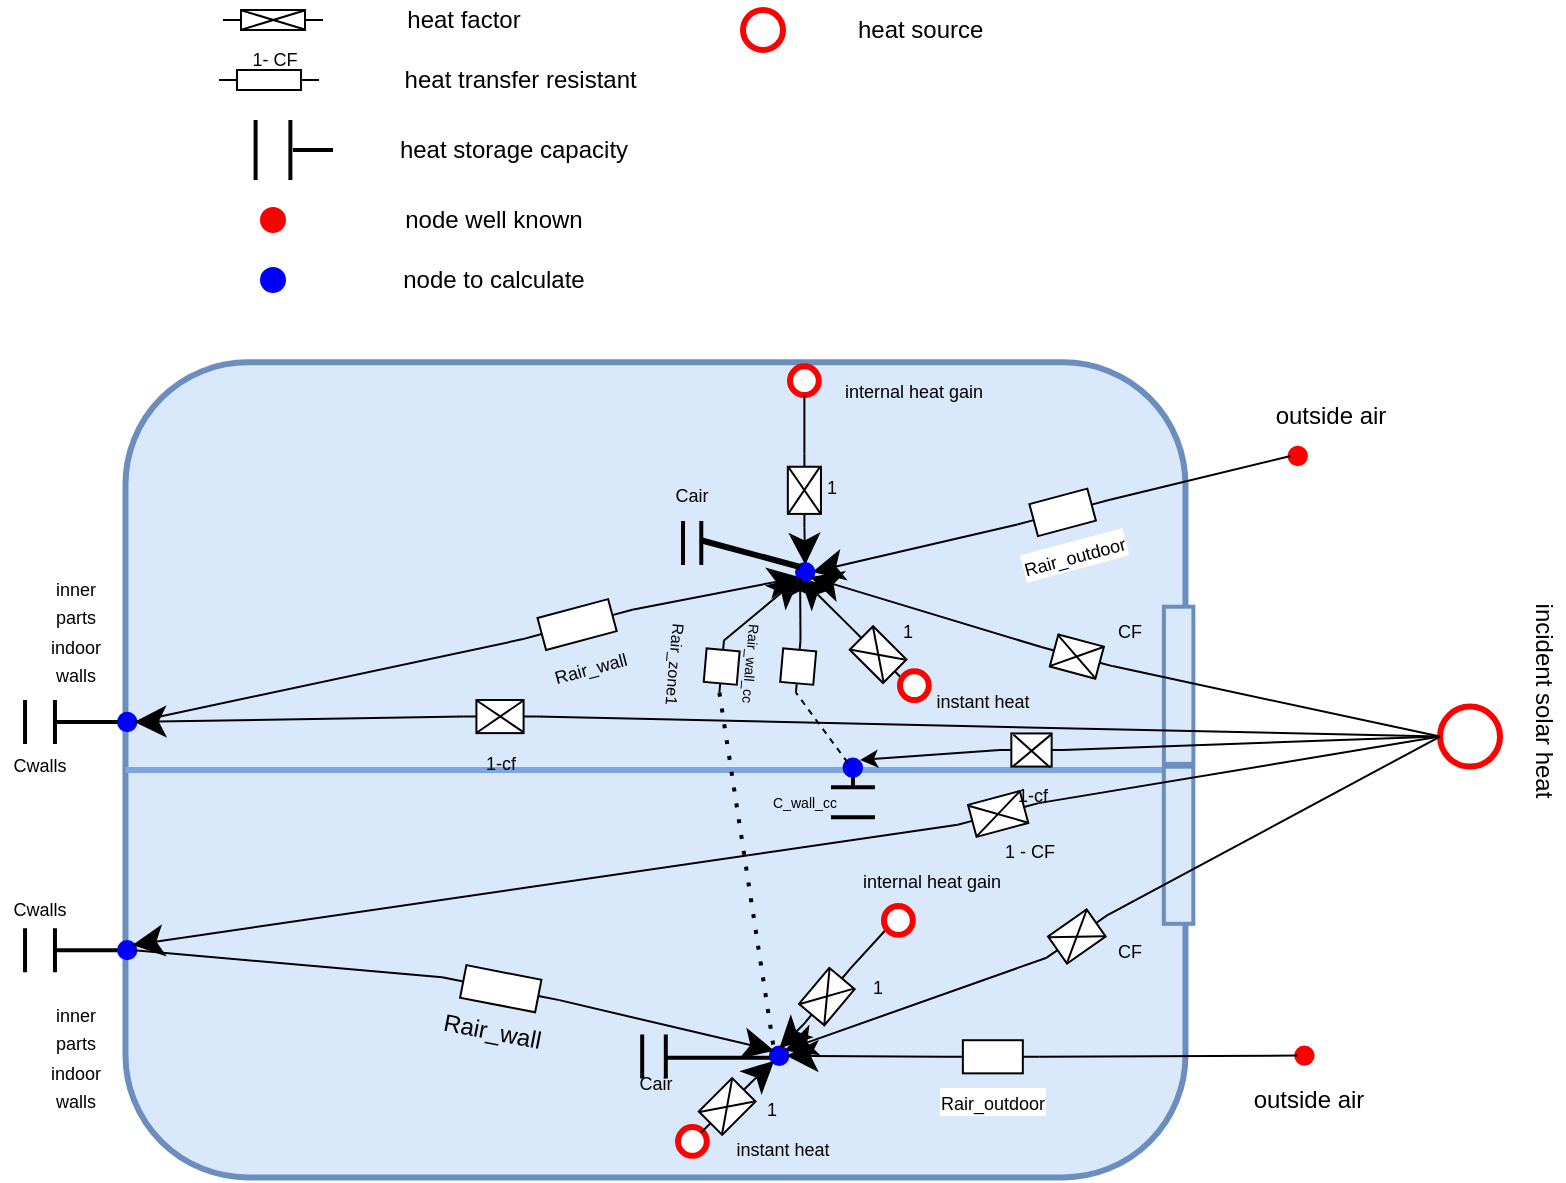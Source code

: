 <mxfile version="13.8.9-1" type="device"><diagram id="0OGkXDjA16F_6Ucc4C0f" name="Page-1"><mxGraphModel dx="716" dy="339" grid="1" gridSize="10" guides="1" tooltips="1" connect="1" arrows="1" fold="1" page="1" pageScale="1" pageWidth="827" pageHeight="1169" math="0" shadow="0"><root><mxCell id="0"/><mxCell id="1" parent="0"/><mxCell id="HtHxISn_HuNSlb5CO7xr-530" value="" style="group" parent="1" vertex="1" connectable="0"><mxGeometry x="10" y="280" width="782" height="588.705" as="geometry"/></mxCell><mxCell id="HtHxISn_HuNSlb5CO7xr-1" value="" style="rounded=1;whiteSpace=wrap;html=1;fillColor=#dae8fc;strokeColor=#6c8ebf;strokeWidth=3;rotation=90;" parent="HtHxISn_HuNSlb5CO7xr-530" vertex="1"><mxGeometry x="123.97" y="119.94" width="407.53" height="530" as="geometry"/></mxCell><mxCell id="HtHxISn_HuNSlb5CO7xr-54" value="" style="ellipse;whiteSpace=wrap;html=1;aspect=fixed;strokeWidth=3;fontColor=#ffffff;fillColor=#0000FF;strokeColor=#0000FF;" parent="HtHxISn_HuNSlb5CO7xr-530" vertex="1"><mxGeometry x="131.5" y="135" width="10" height="10" as="geometry"/></mxCell><mxCell id="HtHxISn_HuNSlb5CO7xr-307" value="" style="ellipse;whiteSpace=wrap;html=1;aspect=fixed;strokeWidth=3;strokeColor=#FF0000;" parent="HtHxISn_HuNSlb5CO7xr-530" vertex="1"><mxGeometry x="371.5" y="5" width="20" height="20" as="geometry"/></mxCell><mxCell id="HtHxISn_HuNSlb5CO7xr-309" value="&lt;font style=&quot;font-size: 9px&quot;&gt;1- CF&lt;/font&gt;" style="pointerEvents=1;verticalLabelPosition=bottom;shadow=0;dashed=0;align=center;html=1;verticalAlign=top;shape=mxgraph.electrical.resistors.resistor_1;strokeWidth=1;gradientColor=none;fillColor=#FFFFFF;rotation=0;" parent="HtHxISn_HuNSlb5CO7xr-530" vertex="1"><mxGeometry x="111.5" y="5" width="50" height="10" as="geometry"/></mxCell><mxCell id="HtHxISn_HuNSlb5CO7xr-310" value="" style="endArrow=none;html=1;strokeColor=#000000;strokeWidth=1;entryX=0.189;entryY=0.024;entryDx=0;entryDy=0;entryPerimeter=0;exitX=0.818;exitY=0.971;exitDx=0;exitDy=0;exitPerimeter=0;" parent="HtHxISn_HuNSlb5CO7xr-530" source="HtHxISn_HuNSlb5CO7xr-309" target="HtHxISn_HuNSlb5CO7xr-309" edge="1"><mxGeometry x="-108.5" width="50" height="50" as="geometry"><mxPoint x="-48.5" y="-70.0" as="sourcePoint"/><mxPoint x="1.5" y="-120.0" as="targetPoint"/></mxGeometry></mxCell><mxCell id="HtHxISn_HuNSlb5CO7xr-311" value="" style="endArrow=none;html=1;strokeColor=#000000;strokeWidth=1;entryX=0.814;entryY=0.021;entryDx=0;entryDy=0;entryPerimeter=0;exitX=0.193;exitY=0.974;exitDx=0;exitDy=0;exitPerimeter=0;" parent="HtHxISn_HuNSlb5CO7xr-530" source="HtHxISn_HuNSlb5CO7xr-309" target="HtHxISn_HuNSlb5CO7xr-309" edge="1"><mxGeometry x="-108.5" width="50" height="50" as="geometry"><mxPoint x="-48.5" y="-70.0" as="sourcePoint"/><mxPoint x="1.5" y="-120.0" as="targetPoint"/></mxGeometry></mxCell><mxCell id="HtHxISn_HuNSlb5CO7xr-312" value="" style="group;direction=east;rotation=-180;" parent="HtHxISn_HuNSlb5CO7xr-530" vertex="1" connectable="0"><mxGeometry x="140" y="15" width="78" height="10" as="geometry"/></mxCell><mxCell id="HtHxISn_HuNSlb5CO7xr-313" value="" style="pointerEvents=1;verticalLabelPosition=bottom;shadow=0;dashed=0;align=center;html=1;verticalAlign=top;shape=mxgraph.electrical.resistors.resistor_1;strokeWidth=1;direction=east;rotation=-360;" parent="HtHxISn_HuNSlb5CO7xr-312" vertex="1"><mxGeometry x="-30.5" y="20" width="50" height="10" as="geometry"/></mxCell><mxCell id="HtHxISn_HuNSlb5CO7xr-314" value="" style="ellipse;whiteSpace=wrap;html=1;aspect=fixed;strokeWidth=3;strokeColor=#FF0000;fillColor=#FF0000;direction=east;" parent="HtHxISn_HuNSlb5CO7xr-530" vertex="1"><mxGeometry x="131.5" y="105" width="10" height="10" as="geometry"/></mxCell><mxCell id="HtHxISn_HuNSlb5CO7xr-315" value="" style="group;rotation=90;" parent="HtHxISn_HuNSlb5CO7xr-530" vertex="1" connectable="0"><mxGeometry x="141.5" y="55" width="30" height="40" as="geometry"/></mxCell><mxCell id="HtHxISn_HuNSlb5CO7xr-316" value="" style="shape=link;html=1;endSize=13;startSize=8;width=16.4;strokeWidth=2;" parent="HtHxISn_HuNSlb5CO7xr-315" edge="1"><mxGeometry width="100" relative="1" as="geometry"><mxPoint x="-5" y="5" as="sourcePoint"/><mxPoint x="-5" y="35" as="targetPoint"/></mxGeometry></mxCell><mxCell id="HtHxISn_HuNSlb5CO7xr-317" value="" style="line;strokeWidth=2;direction=south;html=1;rotation=90;" parent="HtHxISn_HuNSlb5CO7xr-315" vertex="1"><mxGeometry x="10" y="10" width="10" height="20" as="geometry"/></mxCell><mxCell id="HtHxISn_HuNSlb5CO7xr-322" value="heat factor" style="text;html=1;strokeColor=none;fillColor=none;align=center;verticalAlign=middle;whiteSpace=wrap;rounded=0;" parent="HtHxISn_HuNSlb5CO7xr-530" vertex="1"><mxGeometry x="181.5" width="100" height="20" as="geometry"/></mxCell><mxCell id="HtHxISn_HuNSlb5CO7xr-323" value="&amp;nbsp; heat transfer resistant" style="text;html=1;strokeColor=none;fillColor=none;align=center;verticalAlign=middle;whiteSpace=wrap;rounded=0;" parent="HtHxISn_HuNSlb5CO7xr-530" vertex="1"><mxGeometry x="181.5" y="30" width="150" height="20" as="geometry"/></mxCell><mxCell id="HtHxISn_HuNSlb5CO7xr-326" value="heat storage capacity" style="text;html=1;strokeColor=none;fillColor=none;align=center;verticalAlign=middle;whiteSpace=wrap;rounded=0;" parent="HtHxISn_HuNSlb5CO7xr-530" vertex="1"><mxGeometry x="181.5" y="65" width="150" height="20" as="geometry"/></mxCell><mxCell id="HtHxISn_HuNSlb5CO7xr-327" value="node to calculate" style="text;html=1;strokeColor=none;fillColor=none;align=center;verticalAlign=middle;whiteSpace=wrap;rounded=0;" parent="HtHxISn_HuNSlb5CO7xr-530" vertex="1"><mxGeometry x="171.5" y="130" width="150" height="20" as="geometry"/></mxCell><mxCell id="HtHxISn_HuNSlb5CO7xr-328" value="node well known" style="text;html=1;strokeColor=none;fillColor=none;align=center;verticalAlign=middle;whiteSpace=wrap;rounded=0;" parent="HtHxISn_HuNSlb5CO7xr-530" vertex="1"><mxGeometry x="171.5" y="100" width="150" height="20" as="geometry"/></mxCell><mxCell id="HtHxISn_HuNSlb5CO7xr-329" value="&amp;nbsp; heat source" style="text;html=1;strokeColor=none;fillColor=none;align=center;verticalAlign=middle;whiteSpace=wrap;rounded=0;" parent="HtHxISn_HuNSlb5CO7xr-530" vertex="1"><mxGeometry x="381.5" y="5" width="150" height="20" as="geometry"/></mxCell><mxCell id="HtHxISn_HuNSlb5CO7xr-35" value="" style="ellipse;whiteSpace=wrap;html=1;aspect=fixed;strokeWidth=3;strokeColor=#FF0000;rotation=90;" parent="HtHxISn_HuNSlb5CO7xr-530" vertex="1"><mxGeometry x="720" y="353.28" width="30" height="30" as="geometry"/></mxCell><mxCell id="HtHxISn_HuNSlb5CO7xr-53" value="" style="ellipse;whiteSpace=wrap;html=1;aspect=fixed;strokeWidth=3;strokeColor=#FF0000;fillColor=#FF0000;rotation=90;" parent="HtHxISn_HuNSlb5CO7xr-530" vertex="1"><mxGeometry x="648.6" y="524.2" width="7.198" height="7.198" as="geometry"/></mxCell><mxCell id="HtHxISn_HuNSlb5CO7xr-221" value="incident solar heat" style="text;html=1;align=center;verticalAlign=middle;resizable=0;points=[];autosize=1;rotation=90;" parent="HtHxISn_HuNSlb5CO7xr-530" vertex="1"><mxGeometry x="717" y="340" width="110" height="20" as="geometry"/></mxCell><mxCell id="HtHxISn_HuNSlb5CO7xr-223" value="outside air" style="text;html=1;align=center;verticalAlign=middle;resizable=0;points=[];autosize=1;rotation=0;" parent="HtHxISn_HuNSlb5CO7xr-530" vertex="1"><mxGeometry x="618.6" y="540.0" width="70" height="20" as="geometry"/></mxCell><mxCell id="HtHxISn_HuNSlb5CO7xr-348" value="" style="endArrow=none;html=1;strokeColor=#000000;strokeWidth=1;entryX=1;entryY=0.5;entryDx=0;entryDy=0;entryPerimeter=0;exitX=0.5;exitY=1;exitDx=0;exitDy=0;" parent="HtHxISn_HuNSlb5CO7xr-530" source="HtHxISn_HuNSlb5CO7xr-53" target="HtHxISn_HuNSlb5CO7xr-48" edge="1"><mxGeometry width="50" height="50" relative="1" as="geometry"><mxPoint x="433" y="510" as="sourcePoint"/><mxPoint x="483" y="460" as="targetPoint"/></mxGeometry></mxCell><mxCell id="HtHxISn_HuNSlb5CO7xr-44" value="" style="ellipse;whiteSpace=wrap;html=1;aspect=fixed;strokeWidth=3;strokeColor=#FF0000;rotation=90;" parent="HtHxISn_HuNSlb5CO7xr-530" vertex="1"><mxGeometry x="339" y="563.53" width="14.395" height="14.395" as="geometry"/></mxCell><mxCell id="HtHxISn_HuNSlb5CO7xr-3" value="" style="endArrow=none;html=1;entryX=0.5;entryY=0;entryDx=0;entryDy=0;exitX=0.5;exitY=1;exitDx=0;exitDy=0;jumpSize=6;strokeWidth=3;strokeColor=#7EA6E0;" parent="HtHxISn_HuNSlb5CO7xr-530" source="HtHxISn_HuNSlb5CO7xr-1" target="HtHxISn_HuNSlb5CO7xr-1" edge="1"><mxGeometry x="270.003" y="1129.987" width="50" height="50" as="geometry"><mxPoint x="10.003" y="979.987" as="sourcePoint"/><mxPoint x="93.003" y="1016.987" as="targetPoint"/></mxGeometry></mxCell><mxCell id="HtHxISn_HuNSlb5CO7xr-333" value="" style="rounded=0;whiteSpace=wrap;html=1;fillColor=#dae8fc;strokeColor=#6c8ebf;strokeWidth=2;rotation=90;direction=south;" parent="HtHxISn_HuNSlb5CO7xr-530" vertex="1"><mxGeometry x="550" y="415.26" width="78.57" height="14.74" as="geometry"/></mxCell><mxCell id="HtHxISn_HuNSlb5CO7xr-74" value="Rair_wall" style="pointerEvents=1;verticalLabelPosition=bottom;shadow=0;dashed=0;align=center;html=1;verticalAlign=top;shape=mxgraph.electrical.resistors.resistor_1;strokeWidth=1;rotation=11;" parent="HtHxISn_HuNSlb5CO7xr-530" vertex="1"><mxGeometry x="220.52" y="486.08" width="59.73" height="16.56" as="geometry"/></mxCell><mxCell id="HtHxISn_HuNSlb5CO7xr-396" value="" style="group" parent="HtHxISn_HuNSlb5CO7xr-530" vertex="1" connectable="0"><mxGeometry x="337.974" y="425" width="181.869" height="159.418" as="geometry"/></mxCell><mxCell id="HtHxISn_HuNSlb5CO7xr-351" value="" style="group" parent="HtHxISn_HuNSlb5CO7xr-396" vertex="1" connectable="0"><mxGeometry x="135.029" y="95.117" width="46.84" height="16.56" as="geometry"/></mxCell><mxCell id="HtHxISn_HuNSlb5CO7xr-48" value="&lt;span style=&quot;background-color: rgb(255 , 255 , 255)&quot;&gt;&lt;font style=&quot;font-size: 9px&quot;&gt;Rair_outdoor&lt;/font&gt;&lt;/span&gt;" style="pointerEvents=1;verticalLabelPosition=bottom;shadow=0;dashed=0;align=center;html=1;verticalAlign=top;shape=mxgraph.electrical.resistors.resistor_1;strokeWidth=1;rotation=0;" parent="HtHxISn_HuNSlb5CO7xr-351" vertex="1"><mxGeometry width="46.84" height="16.56" as="geometry"/></mxCell><mxCell id="HtHxISn_HuNSlb5CO7xr-395" value="" style="group" parent="HtHxISn_HuNSlb5CO7xr-396" vertex="1" connectable="0"><mxGeometry width="66.25" height="159.418" as="geometry"/></mxCell><mxCell id="HtHxISn_HuNSlb5CO7xr-43" value="" style="ellipse;whiteSpace=wrap;html=1;aspect=fixed;strokeWidth=3;strokeColor=#FF0000;rotation=90;" parent="HtHxISn_HuNSlb5CO7xr-395" vertex="1"><mxGeometry x="104.026" y="28" width="14.395" height="14.395" as="geometry"/></mxCell><mxCell id="HtHxISn_HuNSlb5CO7xr-394" value="" style="group" parent="HtHxISn_HuNSlb5CO7xr-395" vertex="1" connectable="0"><mxGeometry y="43.58" width="66.25" height="115.837" as="geometry"/></mxCell><mxCell id="HtHxISn_HuNSlb5CO7xr-393" value="" style="group" parent="HtHxISn_HuNSlb5CO7xr-394" vertex="1" connectable="0"><mxGeometry y="37.726" width="66.25" height="78.111" as="geometry"/></mxCell><mxCell id="HtHxISn_HuNSlb5CO7xr-31" value="" style="group;rotation=90;" parent="HtHxISn_HuNSlb5CO7xr-393" vertex="1" connectable="0"><mxGeometry x="11.026" y="-11.026" width="44.198" height="66.25" as="geometry"/></mxCell><mxCell id="HtHxISn_HuNSlb5CO7xr-342" value="" style="group" parent="HtHxISn_HuNSlb5CO7xr-31" vertex="1" connectable="0"><mxGeometry x="-22" y="22" width="66.198" height="22" as="geometry"/></mxCell><mxCell id="HtHxISn_HuNSlb5CO7xr-32" value="" style="shape=link;html=1;endSize=13;startSize=8;width=10.806;strokeWidth=2;" parent="HtHxISn_HuNSlb5CO7xr-342" edge="1"><mxGeometry width="100" relative="1" as="geometry"><mxPoint as="sourcePoint"/><mxPoint y="22" as="targetPoint"/></mxGeometry></mxCell><mxCell id="HtHxISn_HuNSlb5CO7xr-33" value="" style="line;strokeWidth=2;direction=south;html=1;rotation=90;" parent="HtHxISn_HuNSlb5CO7xr-342" vertex="1"><mxGeometry x="30.09" y="-15.97" width="7.37" height="55.06" as="geometry"/></mxCell><mxCell id="HtHxISn_HuNSlb5CO7xr-34" value="" style="ellipse;whiteSpace=wrap;html=1;aspect=fixed;strokeWidth=3;fontColor=#ffffff;fillColor=#0000FF;strokeColor=#0000FF;rotation=90;" parent="HtHxISn_HuNSlb5CO7xr-342" vertex="1"><mxGeometry x="59" y="7" width="7.198" height="7.198" as="geometry"/></mxCell><mxCell id="HtHxISn_HuNSlb5CO7xr-352" value="" style="group;rotation=-45;" parent="HtHxISn_HuNSlb5CO7xr-393" vertex="1" connectable="0"><mxGeometry x="7.186" y="38.664" width="36.842" height="30.955" as="geometry"/></mxCell><mxCell id="HtHxISn_HuNSlb5CO7xr-125" value="" style="pointerEvents=1;verticalLabelPosition=bottom;shadow=0;dashed=0;align=center;html=1;verticalAlign=top;shape=mxgraph.electrical.resistors.resistor_1;strokeWidth=1;gradientColor=none;fillColor=#FFFFFF;rotation=135;" parent="HtHxISn_HuNSlb5CO7xr-352" vertex="1"><mxGeometry width="36.842" height="16.562" as="geometry"/></mxCell><mxCell id="HtHxISn_HuNSlb5CO7xr-126" value="" style="endArrow=none;html=1;strokeColor=#000000;strokeWidth=1;entryX=0.189;entryY=0.024;entryDx=0;entryDy=0;entryPerimeter=0;exitX=0.818;exitY=0.971;exitDx=0;exitDy=0;exitPerimeter=0;" parent="HtHxISn_HuNSlb5CO7xr-352" source="HtHxISn_HuNSlb5CO7xr-125" target="HtHxISn_HuNSlb5CO7xr-125" edge="1"><mxGeometry x="13" y="127" width="50" height="50" as="geometry"><mxPoint x="-166" y="-152" as="sourcePoint"/><mxPoint x="-81" y="-184" as="targetPoint"/></mxGeometry></mxCell><mxCell id="HtHxISn_HuNSlb5CO7xr-127" value="" style="endArrow=none;html=1;strokeColor=#000000;strokeWidth=1;entryX=0.814;entryY=0.021;entryDx=0;entryDy=0;entryPerimeter=0;exitX=0.193;exitY=0.974;exitDx=0;exitDy=0;exitPerimeter=0;" parent="HtHxISn_HuNSlb5CO7xr-352" source="HtHxISn_HuNSlb5CO7xr-125" target="HtHxISn_HuNSlb5CO7xr-125" edge="1"><mxGeometry x="13" y="127" width="50" height="50" as="geometry"><mxPoint x="-166" y="-152" as="sourcePoint"/><mxPoint x="-81" y="-184" as="targetPoint"/></mxGeometry></mxCell><mxCell id="HtHxISn_HuNSlb5CO7xr-378" style="edgeStyle=none;rounded=0;jumpSize=6;orthogonalLoop=1;jettySize=auto;html=1;exitX=0;exitY=0.5;exitDx=0;exitDy=0;exitPerimeter=0;entryX=1;entryY=1;entryDx=0;entryDy=0;startSize=8;endSize=13;strokeColor=#000000;strokeWidth=1;" parent="HtHxISn_HuNSlb5CO7xr-393" source="HtHxISn_HuNSlb5CO7xr-125" target="HtHxISn_HuNSlb5CO7xr-34" edge="1"><mxGeometry relative="1" as="geometry"/></mxCell><mxCell id="HtHxISn_HuNSlb5CO7xr-345" style="edgeStyle=none;rounded=0;jumpSize=6;orthogonalLoop=1;jettySize=auto;html=1;exitX=0;exitY=0.5;exitDx=0;exitDy=0;exitPerimeter=0;entryX=0.5;entryY=0;entryDx=0;entryDy=0;startSize=8;endSize=13;strokeColor=#000000;strokeWidth=1;" parent="HtHxISn_HuNSlb5CO7xr-396" source="HtHxISn_HuNSlb5CO7xr-48" target="HtHxISn_HuNSlb5CO7xr-34" edge="1"><mxGeometry relative="1" as="geometry"/></mxCell><mxCell id="HtHxISn_HuNSlb5CO7xr-389" style="edgeStyle=none;rounded=0;jumpSize=6;orthogonalLoop=1;jettySize=auto;html=1;exitX=1;exitY=0.5;exitDx=0;exitDy=0;exitPerimeter=0;entryX=0;entryY=1;entryDx=0;entryDy=0;startSize=8;endSize=13;strokeColor=#000000;strokeWidth=1;" parent="HtHxISn_HuNSlb5CO7xr-530" source="HtHxISn_HuNSlb5CO7xr-74" target="HtHxISn_HuNSlb5CO7xr-34" edge="1"><mxGeometry x="63.003" y="163.987" as="geometry"/></mxCell><mxCell id="HtHxISn_HuNSlb5CO7xr-435" value="" style="group" parent="HtHxISn_HuNSlb5CO7xr-530" vertex="1" connectable="0"><mxGeometry x="28.3" y="204.975" width="635.798" height="155.025" as="geometry"/></mxCell><mxCell id="HtHxISn_HuNSlb5CO7xr-402" value="&lt;font style=&quot;font-size: 9px&quot;&gt;Rair_wall&lt;/font&gt;" style="pointerEvents=1;verticalLabelPosition=bottom;shadow=0;dashed=0;align=center;html=1;verticalAlign=top;shape=mxgraph.electrical.resistors.resistor_1;strokeWidth=1;rotation=-15;" parent="HtHxISn_HuNSlb5CO7xr-435" vertex="1"><mxGeometry x="231.7" y="99.03" width="57.1" height="16.56" as="geometry"/></mxCell><mxCell id="HtHxISn_HuNSlb5CO7xr-5" value="" style="rounded=0;whiteSpace=wrap;html=1;fillColor=#dae8fc;strokeColor=#6c8ebf;strokeWidth=2;rotation=90;direction=south;" parent="HtHxISn_HuNSlb5CO7xr-435" vertex="1"><mxGeometry x="521.74" y="130.285" width="78.57" height="14.74" as="geometry"/></mxCell><mxCell id="HtHxISn_HuNSlb5CO7xr-427" value="" style="ellipse;whiteSpace=wrap;html=1;aspect=fixed;strokeWidth=3;strokeColor=#FF0000;fillColor=#FF0000;rotation=90;" parent="HtHxISn_HuNSlb5CO7xr-435" vertex="1"><mxGeometry x="617.0" y="19.44" width="7.198" height="7.198" as="geometry"/></mxCell><mxCell id="HtHxISn_HuNSlb5CO7xr-507" value="&lt;font style=&quot;font-size: 9px&quot;&gt;inner parts indoor walls&lt;/font&gt;" style="text;html=1;strokeColor=none;fillColor=none;align=center;verticalAlign=middle;whiteSpace=wrap;rounded=0;direction=south;" parent="HtHxISn_HuNSlb5CO7xr-435" vertex="1"><mxGeometry x="1.066e-14" y="65.025" width="20" height="90" as="geometry"/></mxCell><mxCell id="HtHxISn_HuNSlb5CO7xr-401" style="edgeStyle=none;rounded=0;jumpSize=6;orthogonalLoop=1;jettySize=auto;html=1;exitX=1;exitY=0.5;exitDx=0;exitDy=0;exitPerimeter=0;entryX=1;entryY=1;entryDx=0;entryDy=0;startSize=4;endSize=13;strokeColor=#000000;strokeWidth=1;" parent="HtHxISn_HuNSlb5CO7xr-530" source="HtHxISn_HuNSlb5CO7xr-402" target="HtHxISn_HuNSlb5CO7xr-419" edge="1"><mxGeometry relative="1" as="geometry"/></mxCell><mxCell id="HtHxISn_HuNSlb5CO7xr-362" value="" style="pointerEvents=1;verticalLabelPosition=bottom;shadow=0;dashed=0;align=center;html=1;verticalAlign=top;shape=mxgraph.electrical.resistors.resistor_1;strokeWidth=1;gradientColor=none;fillColor=#FFFFFF;rotation=-195;" parent="HtHxISn_HuNSlb5CO7xr-530" vertex="1"><mxGeometry x="478.16" y="398.7" width="41.84" height="16.56" as="geometry"/></mxCell><mxCell id="HtHxISn_HuNSlb5CO7xr-363" value="" style="endArrow=none;html=1;strokeColor=#000000;strokeWidth=1;entryX=0.189;entryY=0.024;entryDx=0;entryDy=0;entryPerimeter=0;exitX=0.818;exitY=0.971;exitDx=0;exitDy=0;exitPerimeter=0;" parent="HtHxISn_HuNSlb5CO7xr-530" source="HtHxISn_HuNSlb5CO7xr-362" target="HtHxISn_HuNSlb5CO7xr-362" edge="1"><mxGeometry x="659.73" y="437.28" width="50" height="50" as="geometry"><mxPoint x="755.73" y="103.28" as="sourcePoint"/><mxPoint x="838.73" y="140.28" as="targetPoint"/></mxGeometry></mxCell><mxCell id="HtHxISn_HuNSlb5CO7xr-364" value="" style="endArrow=none;html=1;strokeColor=#000000;strokeWidth=1;entryX=0.814;entryY=0.021;entryDx=0;entryDy=0;entryPerimeter=0;exitX=0.193;exitY=0.974;exitDx=0;exitDy=0;exitPerimeter=0;" parent="HtHxISn_HuNSlb5CO7xr-530" source="HtHxISn_HuNSlb5CO7xr-362" target="HtHxISn_HuNSlb5CO7xr-362" edge="1"><mxGeometry x="659.73" y="437.28" width="50" height="50" as="geometry"><mxPoint x="755.73" y="103.28" as="sourcePoint"/><mxPoint x="838.73" y="140.28" as="targetPoint"/></mxGeometry></mxCell><mxCell id="HtHxISn_HuNSlb5CO7xr-370" value="" style="pointerEvents=1;verticalLabelPosition=bottom;shadow=0;dashed=0;align=center;html=1;verticalAlign=top;shape=mxgraph.electrical.resistors.resistor_1;strokeWidth=1;gradientColor=none;fillColor=#FFFFFF;rotation=310;" parent="HtHxISn_HuNSlb5CO7xr-530" vertex="1"><mxGeometry x="395" y="490" width="36.842" height="16.562" as="geometry"/></mxCell><mxCell id="HtHxISn_HuNSlb5CO7xr-371" value="" style="endArrow=none;html=1;strokeColor=#000000;strokeWidth=1;entryX=0.189;entryY=0.024;entryDx=0;entryDy=0;entryPerimeter=0;exitX=0.818;exitY=0.971;exitDx=0;exitDy=0;exitPerimeter=0;" parent="HtHxISn_HuNSlb5CO7xr-530" source="HtHxISn_HuNSlb5CO7xr-370" target="HtHxISn_HuNSlb5CO7xr-370" edge="1"><mxGeometry x="308.78" y="327.72" width="50" height="50" as="geometry"><mxPoint x="608.78" y="593.72" as="sourcePoint"/><mxPoint x="534.78" y="646.72" as="targetPoint"/></mxGeometry></mxCell><mxCell id="HtHxISn_HuNSlb5CO7xr-372" value="" style="endArrow=none;html=1;strokeColor=#000000;strokeWidth=1;entryX=0.814;entryY=0.021;entryDx=0;entryDy=0;entryPerimeter=0;exitX=0.193;exitY=0.974;exitDx=0;exitDy=0;exitPerimeter=0;" parent="HtHxISn_HuNSlb5CO7xr-530" source="HtHxISn_HuNSlb5CO7xr-370" target="HtHxISn_HuNSlb5CO7xr-370" edge="1"><mxGeometry x="308.78" y="327.72" width="50" height="50" as="geometry"><mxPoint x="608.78" y="593.72" as="sourcePoint"/><mxPoint x="534.78" y="646.72" as="targetPoint"/></mxGeometry></mxCell><mxCell id="HtHxISn_HuNSlb5CO7xr-375" value="" style="endArrow=none;html=1;strokeColor=#000000;strokeWidth=1;entryX=0.868;entryY=0.976;entryDx=0;entryDy=0;exitX=1;exitY=0.5;exitDx=0;exitDy=0;exitPerimeter=0;entryPerimeter=0;" parent="HtHxISn_HuNSlb5CO7xr-530" source="HtHxISn_HuNSlb5CO7xr-370" target="HtHxISn_HuNSlb5CO7xr-43" edge="1"><mxGeometry width="50" height="50" relative="1" as="geometry"><mxPoint x="383" y="565" as="sourcePoint"/><mxPoint x="433" y="515" as="targetPoint"/></mxGeometry></mxCell><mxCell id="HtHxISn_HuNSlb5CO7xr-376" style="edgeStyle=none;rounded=0;jumpSize=6;orthogonalLoop=1;jettySize=auto;html=1;exitX=0;exitY=0.5;exitDx=0;exitDy=0;exitPerimeter=0;entryX=0;entryY=0.5;entryDx=0;entryDy=0;startSize=8;endSize=13;strokeColor=#000000;strokeWidth=1;" parent="HtHxISn_HuNSlb5CO7xr-530" source="HtHxISn_HuNSlb5CO7xr-370" target="HtHxISn_HuNSlb5CO7xr-34" edge="1"><mxGeometry relative="1" as="geometry"/></mxCell><mxCell id="HtHxISn_HuNSlb5CO7xr-455" value="" style="endArrow=none;html=1;strokeColor=#000000;strokeWidth=1;entryX=0;entryY=0.5;entryDx=0;entryDy=0;entryPerimeter=0;exitX=0.5;exitY=1;exitDx=0;exitDy=0;" parent="HtHxISn_HuNSlb5CO7xr-530" source="HtHxISn_HuNSlb5CO7xr-35" target="HtHxISn_HuNSlb5CO7xr-362" edge="1"><mxGeometry width="50" height="50" relative="1" as="geometry"><mxPoint x="190" y="530" as="sourcePoint"/><mxPoint x="240" y="480" as="targetPoint"/></mxGeometry></mxCell><mxCell id="HtHxISn_HuNSlb5CO7xr-381" value="" style="group" parent="HtHxISn_HuNSlb5CO7xr-530" vertex="1" connectable="0"><mxGeometry x="20" y="464.08" width="47.198" height="22" as="geometry"/></mxCell><mxCell id="HtHxISn_HuNSlb5CO7xr-28" value="" style="shape=link;html=1;endSize=13;startSize=8;width=13.953;strokeWidth=2;" parent="HtHxISn_HuNSlb5CO7xr-381" edge="1"><mxGeometry x="22" y="-22" width="100" as="geometry"><mxPoint as="sourcePoint"/><mxPoint y="22" as="targetPoint"/></mxGeometry></mxCell><mxCell id="HtHxISn_HuNSlb5CO7xr-29" value="" style="line;strokeWidth=2;direction=south;html=1;rotation=90;" parent="HtHxISn_HuNSlb5CO7xr-381" vertex="1"><mxGeometry x="20" y="-5.56" width="7.368" height="33.125" as="geometry"/></mxCell><mxCell id="HtHxISn_HuNSlb5CO7xr-30" value="" style="ellipse;whiteSpace=wrap;html=1;aspect=fixed;strokeWidth=3;fontColor=#ffffff;strokeColor=#0000FF;fillColor=#0000FF;rotation=90;" parent="HtHxISn_HuNSlb5CO7xr-381" vertex="1"><mxGeometry x="40" y="7.4" width="7.198" height="7.198" as="geometry"/></mxCell><mxCell id="HtHxISn_HuNSlb5CO7xr-529" value="&lt;font style=&quot;font-size: 9px&quot;&gt;Cwalls&lt;/font&gt;" style="text;html=1;strokeColor=none;fillColor=none;align=center;verticalAlign=middle;whiteSpace=wrap;rounded=0;" parent="HtHxISn_HuNSlb5CO7xr-381" vertex="1"><mxGeometry x="-20" y="-20.0" width="40" height="20" as="geometry"/></mxCell><mxCell id="HtHxISn_HuNSlb5CO7xr-391" value="" style="endArrow=none;html=1;strokeColor=#000000;strokeWidth=1;entryX=0.5;entryY=0;entryDx=0;entryDy=0;exitX=0;exitY=0.5;exitDx=0;exitDy=0;exitPerimeter=0;" parent="HtHxISn_HuNSlb5CO7xr-530" source="HtHxISn_HuNSlb5CO7xr-74" target="HtHxISn_HuNSlb5CO7xr-30" edge="1"><mxGeometry width="50" height="50" relative="1" as="geometry"><mxPoint x="273" y="460" as="sourcePoint"/><mxPoint x="323" y="410" as="targetPoint"/></mxGeometry></mxCell><mxCell id="HtHxISn_HuNSlb5CO7xr-421" value="" style="pointerEvents=1;verticalLabelPosition=bottom;shadow=0;dashed=0;align=center;html=1;verticalAlign=top;shape=mxgraph.electrical.resistors.resistor_1;strokeWidth=1;gradientColor=none;fillColor=#FFFFFF;rotation=45;" parent="HtHxISn_HuNSlb5CO7xr-530" vertex="1"><mxGeometry x="420.62" y="319.045" width="36.842" height="16.562" as="geometry"/></mxCell><mxCell id="HtHxISn_HuNSlb5CO7xr-422" value="" style="endArrow=none;html=1;strokeColor=#000000;strokeWidth=1;entryX=0.189;entryY=0.024;entryDx=0;entryDy=0;entryPerimeter=0;exitX=0.818;exitY=0.971;exitDx=0;exitDy=0;exitPerimeter=0;" parent="HtHxISn_HuNSlb5CO7xr-530" source="HtHxISn_HuNSlb5CO7xr-421" target="HtHxISn_HuNSlb5CO7xr-421" edge="1"><mxGeometry x="371.16" y="430.135" width="50" height="50" as="geometry"><mxPoint x="192.16" y="151.135" as="sourcePoint"/><mxPoint x="277.16" y="119.135" as="targetPoint"/></mxGeometry></mxCell><mxCell id="HtHxISn_HuNSlb5CO7xr-423" value="" style="endArrow=none;html=1;strokeColor=#000000;strokeWidth=1;entryX=0.814;entryY=0.021;entryDx=0;entryDy=0;entryPerimeter=0;exitX=0.193;exitY=0.974;exitDx=0;exitDy=0;exitPerimeter=0;" parent="HtHxISn_HuNSlb5CO7xr-530" source="HtHxISn_HuNSlb5CO7xr-421" target="HtHxISn_HuNSlb5CO7xr-421" edge="1"><mxGeometry x="371.16" y="430.135" width="50" height="50" as="geometry"><mxPoint x="192.16" y="151.135" as="sourcePoint"/><mxPoint x="277.16" y="119.135" as="targetPoint"/></mxGeometry></mxCell><mxCell id="HtHxISn_HuNSlb5CO7xr-424" style="edgeStyle=none;rounded=0;jumpSize=6;orthogonalLoop=1;jettySize=auto;html=1;exitX=0;exitY=0.5;exitDx=0;exitDy=0;exitPerimeter=0;entryX=1;entryY=1;entryDx=0;entryDy=0;startSize=8;endSize=13;strokeColor=#000000;strokeWidth=1;" parent="HtHxISn_HuNSlb5CO7xr-530" source="HtHxISn_HuNSlb5CO7xr-421" target="HtHxISn_HuNSlb5CO7xr-419" edge="1"><mxGeometry relative="1" as="geometry"/></mxCell><mxCell id="HtHxISn_HuNSlb5CO7xr-430" value="" style="group" parent="HtHxISn_HuNSlb5CO7xr-530" vertex="1" connectable="0"><mxGeometry x="20" y="350.005" width="47.198" height="22" as="geometry"/></mxCell><mxCell id="HtHxISn_HuNSlb5CO7xr-431" value="" style="shape=link;html=1;endSize=13;startSize=8;width=13.953;strokeWidth=2;" parent="HtHxISn_HuNSlb5CO7xr-430" edge="1"><mxGeometry x="22" y="-22" width="100" as="geometry"><mxPoint as="sourcePoint"/><mxPoint y="22" as="targetPoint"/></mxGeometry></mxCell><mxCell id="HtHxISn_HuNSlb5CO7xr-432" value="" style="line;strokeWidth=2;direction=south;html=1;rotation=90;" parent="HtHxISn_HuNSlb5CO7xr-430" vertex="1"><mxGeometry x="20" y="-5.56" width="7.368" height="33.125" as="geometry"/></mxCell><mxCell id="HtHxISn_HuNSlb5CO7xr-433" value="" style="ellipse;whiteSpace=wrap;html=1;aspect=fixed;strokeWidth=3;fontColor=#ffffff;strokeColor=#0000FF;fillColor=#0000FF;rotation=90;" parent="HtHxISn_HuNSlb5CO7xr-430" vertex="1"><mxGeometry x="40" y="7.4" width="7.198" height="7.198" as="geometry"/></mxCell><mxCell id="HtHxISn_HuNSlb5CO7xr-434" value="" style="endArrow=none;html=1;strokeColor=#000000;strokeWidth=1;entryX=0.5;entryY=0;entryDx=0;entryDy=0;exitX=0;exitY=0.5;exitDx=0;exitDy=0;exitPerimeter=0;" parent="HtHxISn_HuNSlb5CO7xr-530" source="HtHxISn_HuNSlb5CO7xr-402" target="HtHxISn_HuNSlb5CO7xr-433" edge="1"><mxGeometry width="50" height="50" relative="1" as="geometry"><mxPoint x="286" y="270.165" as="sourcePoint"/><mxPoint x="336" y="220.165" as="targetPoint"/></mxGeometry></mxCell><mxCell id="HtHxISn_HuNSlb5CO7xr-404" value="" style="group;rotation=-15;" parent="HtHxISn_HuNSlb5CO7xr-530" vertex="1" connectable="0"><mxGeometry x="507.903" y="247.912" width="46.84" height="16.56" as="geometry"/></mxCell><mxCell id="HtHxISn_HuNSlb5CO7xr-405" value="&lt;span style=&quot;background-color: rgb(255 , 255 , 255)&quot;&gt;&lt;font style=&quot;font-size: 9px&quot;&gt;Rair_outdoor&lt;/font&gt;&lt;/span&gt;" style="pointerEvents=1;verticalLabelPosition=bottom;shadow=0;dashed=0;align=center;html=1;verticalAlign=top;shape=mxgraph.electrical.resistors.resistor_1;strokeWidth=1;rotation=-15;" parent="HtHxISn_HuNSlb5CO7xr-404" vertex="1"><mxGeometry width="46.84" height="16.56" as="geometry"/></mxCell><mxCell id="HtHxISn_HuNSlb5CO7xr-426" style="edgeStyle=none;rounded=0;jumpSize=6;orthogonalLoop=1;jettySize=auto;html=1;exitX=0;exitY=0.5;exitDx=0;exitDy=0;exitPerimeter=0;entryX=0.5;entryY=0;entryDx=0;entryDy=0;startSize=8;endSize=13;strokeColor=#000000;strokeWidth=1;" parent="HtHxISn_HuNSlb5CO7xr-530" source="HtHxISn_HuNSlb5CO7xr-405" target="HtHxISn_HuNSlb5CO7xr-419" edge="1"><mxGeometry x="350.974" y="183.165" as="geometry"/></mxCell><mxCell id="HtHxISn_HuNSlb5CO7xr-407" value="" style="ellipse;whiteSpace=wrap;html=1;aspect=fixed;strokeWidth=3;strokeColor=#FF0000;rotation=90;" parent="HtHxISn_HuNSlb5CO7xr-530" vertex="1"><mxGeometry x="395.0" y="183.165" width="14.395" height="14.395" as="geometry"/></mxCell><mxCell id="HtHxISn_HuNSlb5CO7xr-408" value="" style="endArrow=none;html=1;strokeColor=#000000;strokeWidth=1;entryX=1;entryY=0.5;entryDx=0;entryDy=0;exitX=1;exitY=0.5;exitDx=0;exitDy=0;exitPerimeter=0;" parent="HtHxISn_HuNSlb5CO7xr-530" source="HtHxISn_HuNSlb5CO7xr-411" target="HtHxISn_HuNSlb5CO7xr-407" edge="1"><mxGeometry x="701.948" y="646.33" width="50" height="50" as="geometry"><mxPoint x="396" y="323.165" as="sourcePoint"/><mxPoint x="446" y="273.165" as="targetPoint"/></mxGeometry></mxCell><mxCell id="HtHxISn_HuNSlb5CO7xr-428" value="" style="endArrow=none;html=1;strokeColor=#000000;strokeWidth=1;entryX=1;entryY=0.5;entryDx=0;entryDy=0;entryPerimeter=0;exitX=0.5;exitY=1;exitDx=0;exitDy=0;" parent="HtHxISn_HuNSlb5CO7xr-530" source="HtHxISn_HuNSlb5CO7xr-427" target="HtHxISn_HuNSlb5CO7xr-405" edge="1"><mxGeometry width="50" height="50" relative="1" as="geometry"><mxPoint x="441.3" y="329.575" as="sourcePoint"/><mxPoint x="491.3" y="279.575" as="targetPoint"/></mxGeometry></mxCell><mxCell id="HtHxISn_HuNSlb5CO7xr-410" value="" style="group;rotation=90;" parent="HtHxISn_HuNSlb5CO7xr-530" vertex="1" connectable="0"><mxGeometry x="383.78" y="236.885" width="36.842" height="16.562" as="geometry"/></mxCell><mxCell id="HtHxISn_HuNSlb5CO7xr-411" value="" style="pointerEvents=1;verticalLabelPosition=bottom;shadow=0;dashed=0;align=center;html=1;verticalAlign=top;shape=mxgraph.electrical.resistors.resistor_1;strokeWidth=1;gradientColor=none;fillColor=#FFFFFF;rotation=270;" parent="HtHxISn_HuNSlb5CO7xr-410" vertex="1"><mxGeometry width="36.842" height="16.562" as="geometry"/></mxCell><mxCell id="HtHxISn_HuNSlb5CO7xr-412" value="" style="endArrow=none;html=1;strokeColor=#000000;strokeWidth=1;entryX=0.189;entryY=0.024;entryDx=0;entryDy=0;entryPerimeter=0;exitX=0.818;exitY=0.971;exitDx=0;exitDy=0;exitPerimeter=0;" parent="HtHxISn_HuNSlb5CO7xr-410" source="HtHxISn_HuNSlb5CO7xr-411" target="HtHxISn_HuNSlb5CO7xr-411" edge="1"><mxGeometry x="-122" y="-105" width="50" height="50" as="geometry"><mxPoint x="262" y="-9" as="sourcePoint"/><mxPoint x="225" y="74" as="targetPoint"/></mxGeometry></mxCell><mxCell id="HtHxISn_HuNSlb5CO7xr-413" value="" style="endArrow=none;html=1;strokeColor=#000000;strokeWidth=1;entryX=0.814;entryY=0.021;entryDx=0;entryDy=0;entryPerimeter=0;exitX=0.193;exitY=0.974;exitDx=0;exitDy=0;exitPerimeter=0;" parent="HtHxISn_HuNSlb5CO7xr-410" source="HtHxISn_HuNSlb5CO7xr-411" target="HtHxISn_HuNSlb5CO7xr-411" edge="1"><mxGeometry x="-122" y="-105" width="50" height="50" as="geometry"><mxPoint x="262" y="-9" as="sourcePoint"/><mxPoint x="225" y="74" as="targetPoint"/></mxGeometry></mxCell><mxCell id="HtHxISn_HuNSlb5CO7xr-425" style="edgeStyle=none;rounded=0;jumpSize=6;orthogonalLoop=1;jettySize=auto;html=1;exitX=0;exitY=0.5;exitDx=0;exitDy=0;exitPerimeter=0;entryX=0;entryY=0.5;entryDx=0;entryDy=0;startSize=8;endSize=13;strokeColor=#000000;strokeWidth=1;" parent="HtHxISn_HuNSlb5CO7xr-530" source="HtHxISn_HuNSlb5CO7xr-411" target="HtHxISn_HuNSlb5CO7xr-419" edge="1"><mxGeometry x="350.974" y="226.745" as="geometry"/></mxCell><mxCell id="HtHxISn_HuNSlb5CO7xr-417" value="" style="shape=link;html=1;endSize=13;startSize=8;width=8.14;strokeWidth=2;" parent="HtHxISn_HuNSlb5CO7xr-530" edge="1"><mxGeometry x="346.08" y="260.445" width="100" as="geometry"><mxPoint x="346.08" y="260.445" as="sourcePoint"/><mxPoint x="346.08" y="282.445" as="targetPoint"/></mxGeometry></mxCell><mxCell id="HtHxISn_HuNSlb5CO7xr-419" value="" style="ellipse;whiteSpace=wrap;html=1;aspect=fixed;strokeWidth=3;fontColor=#ffffff;fillColor=#0000FF;strokeColor=#0000FF;rotation=90;" parent="HtHxISn_HuNSlb5CO7xr-530" vertex="1"><mxGeometry x="399" y="282.445" width="7.198" height="7.198" as="geometry"/></mxCell><mxCell id="HtHxISn_HuNSlb5CO7xr-468" value="" style="endArrow=none;html=1;strokeColor=#000000;strokeWidth=3;entryX=0;entryY=1;entryDx=0;entryDy=0;" parent="HtHxISn_HuNSlb5CO7xr-530" target="HtHxISn_HuNSlb5CO7xr-419" edge="1"><mxGeometry width="50" height="50" relative="1" as="geometry"><mxPoint x="350" y="270" as="sourcePoint"/><mxPoint x="350" y="270" as="targetPoint"/></mxGeometry></mxCell><mxCell id="HtHxISn_HuNSlb5CO7xr-469" value="" style="group;rotation=55;" parent="HtHxISn_HuNSlb5CO7xr-530" vertex="1" connectable="0"><mxGeometry x="520.0" y="460.0" width="36.842" height="16.562" as="geometry"/></mxCell><mxCell id="HtHxISn_HuNSlb5CO7xr-470" value="" style="pointerEvents=1;verticalLabelPosition=bottom;shadow=0;dashed=0;align=center;html=1;verticalAlign=top;shape=mxgraph.electrical.resistors.resistor_1;strokeWidth=1;gradientColor=none;fillColor=#FFFFFF;rotation=145;" parent="HtHxISn_HuNSlb5CO7xr-469" vertex="1"><mxGeometry width="36.842" height="16.562" as="geometry"/></mxCell><mxCell id="HtHxISn_HuNSlb5CO7xr-471" value="" style="endArrow=none;html=1;strokeColor=#000000;strokeWidth=1;entryX=0.189;entryY=0.024;entryDx=0;entryDy=0;entryPerimeter=0;exitX=0.818;exitY=0.971;exitDx=0;exitDy=0;exitPerimeter=0;" parent="HtHxISn_HuNSlb5CO7xr-469" source="HtHxISn_HuNSlb5CO7xr-470" target="HtHxISn_HuNSlb5CO7xr-470" edge="1"><mxGeometry x="-11" y="129" width="50" height="50" as="geometry"><mxPoint x="-135" y="-181" as="sourcePoint"/><mxPoint x="-46" y="-198" as="targetPoint"/></mxGeometry></mxCell><mxCell id="HtHxISn_HuNSlb5CO7xr-472" value="" style="endArrow=none;html=1;strokeColor=#000000;strokeWidth=1;entryX=0.814;entryY=0.021;entryDx=0;entryDy=0;entryPerimeter=0;exitX=0.193;exitY=0.974;exitDx=0;exitDy=0;exitPerimeter=0;" parent="HtHxISn_HuNSlb5CO7xr-469" source="HtHxISn_HuNSlb5CO7xr-470" target="HtHxISn_HuNSlb5CO7xr-470" edge="1"><mxGeometry x="-11" y="129" width="50" height="50" as="geometry"><mxPoint x="-135" y="-181" as="sourcePoint"/><mxPoint x="-46" y="-198" as="targetPoint"/></mxGeometry></mxCell><mxCell id="HtHxISn_HuNSlb5CO7xr-519" style="edgeStyle=none;curved=1;jumpSize=6;orthogonalLoop=1;jettySize=auto;html=1;exitX=0;exitY=0.5;exitDx=0;exitDy=0;exitPerimeter=0;entryX=0.5;entryY=0;entryDx=0;entryDy=0;startArrow=none;startFill=0;startSize=4;endSize=13;strokeColor=#000000;strokeWidth=1;" parent="HtHxISn_HuNSlb5CO7xr-530" source="HtHxISn_HuNSlb5CO7xr-474" target="HtHxISn_HuNSlb5CO7xr-433" edge="1"><mxGeometry relative="1" as="geometry"/></mxCell><mxCell id="HtHxISn_HuNSlb5CO7xr-474" value="&lt;font style=&quot;font-size: 9px&quot;&gt;1-cf&lt;/font&gt;" style="pointerEvents=1;verticalLabelPosition=bottom;shadow=0;dashed=0;align=center;html=1;verticalAlign=top;shape=mxgraph.electrical.resistors.resistor_1;strokeWidth=1;gradientColor=none;fillColor=#FFFFFF;rotation=0;" parent="HtHxISn_HuNSlb5CO7xr-530" vertex="1"><mxGeometry x="231.58" y="350.0" width="36.842" height="16.562" as="geometry"/></mxCell><mxCell id="HtHxISn_HuNSlb5CO7xr-475" value="" style="endArrow=none;html=1;strokeColor=#000000;strokeWidth=1;entryX=0.189;entryY=0.024;entryDx=0;entryDy=0;entryPerimeter=0;exitX=0.818;exitY=0.971;exitDx=0;exitDy=0;exitPerimeter=0;" parent="HtHxISn_HuNSlb5CO7xr-530" source="HtHxISn_HuNSlb5CO7xr-474" target="HtHxISn_HuNSlb5CO7xr-474" edge="1"><mxGeometry x="255.53" y="759" width="50" height="50" as="geometry"><mxPoint x="351.53" y="425.0" as="sourcePoint"/><mxPoint x="434.53" y="462.0" as="targetPoint"/></mxGeometry></mxCell><mxCell id="HtHxISn_HuNSlb5CO7xr-476" value="" style="endArrow=none;html=1;strokeColor=#000000;strokeWidth=1;entryX=0.814;entryY=0.021;entryDx=0;entryDy=0;entryPerimeter=0;exitX=0.193;exitY=0.974;exitDx=0;exitDy=0;exitPerimeter=0;" parent="HtHxISn_HuNSlb5CO7xr-530" source="HtHxISn_HuNSlb5CO7xr-474" target="HtHxISn_HuNSlb5CO7xr-474" edge="1"><mxGeometry x="255.53" y="759" width="50" height="50" as="geometry"><mxPoint x="351.53" y="425.0" as="sourcePoint"/><mxPoint x="434.53" y="462.0" as="targetPoint"/></mxGeometry></mxCell><mxCell id="HtHxISn_HuNSlb5CO7xr-429" value="" style="ellipse;whiteSpace=wrap;html=1;aspect=fixed;strokeWidth=3;strokeColor=#FF0000;rotation=90;" parent="HtHxISn_HuNSlb5CO7xr-530" vertex="1"><mxGeometry x="450" y="335.605" width="14.395" height="14.395" as="geometry"/></mxCell><mxCell id="HtHxISn_HuNSlb5CO7xr-479" value="" style="group;rotation=15;" parent="HtHxISn_HuNSlb5CO7xr-530" vertex="1" connectable="0"><mxGeometry x="520.0" y="320.0" width="36.842" height="16.562" as="geometry"/></mxCell><mxCell id="HtHxISn_HuNSlb5CO7xr-480" value="" style="pointerEvents=1;verticalLabelPosition=bottom;shadow=0;dashed=0;align=center;html=1;verticalAlign=top;shape=mxgraph.electrical.resistors.resistor_1;strokeWidth=1;gradientColor=none;fillColor=#FFFFFF;rotation=195;" parent="HtHxISn_HuNSlb5CO7xr-479" vertex="1"><mxGeometry width="36.842" height="16.562" as="geometry"/></mxCell><mxCell id="HtHxISn_HuNSlb5CO7xr-481" value="" style="endArrow=none;html=1;strokeColor=#000000;strokeWidth=1;entryX=0.189;entryY=0.024;entryDx=0;entryDy=0;entryPerimeter=0;exitX=0.818;exitY=0.971;exitDx=0;exitDy=0;exitPerimeter=0;" parent="HtHxISn_HuNSlb5CO7xr-479" source="HtHxISn_HuNSlb5CO7xr-480" target="HtHxISn_HuNSlb5CO7xr-480" edge="1"><mxGeometry x="-121" y="72" width="50" height="50" as="geometry"><mxPoint x="65" y="-231" as="sourcePoint"/><mxPoint x="136" y="-174" as="targetPoint"/></mxGeometry></mxCell><mxCell id="HtHxISn_HuNSlb5CO7xr-482" value="" style="endArrow=none;html=1;strokeColor=#000000;strokeWidth=1;entryX=0.814;entryY=0.021;entryDx=0;entryDy=0;entryPerimeter=0;exitX=0.193;exitY=0.974;exitDx=0;exitDy=0;exitPerimeter=0;" parent="HtHxISn_HuNSlb5CO7xr-479" source="HtHxISn_HuNSlb5CO7xr-480" target="HtHxISn_HuNSlb5CO7xr-480" edge="1"><mxGeometry x="-121" y="72" width="50" height="50" as="geometry"><mxPoint x="65" y="-231" as="sourcePoint"/><mxPoint x="136" y="-174" as="targetPoint"/></mxGeometry></mxCell><mxCell id="HtHxISn_HuNSlb5CO7xr-483" value="" style="endArrow=none;html=1;strokeColor=#000000;strokeWidth=1;entryX=0;entryY=0.5;entryDx=0;entryDy=0;entryPerimeter=0;exitX=0.5;exitY=1;exitDx=0;exitDy=0;" parent="HtHxISn_HuNSlb5CO7xr-530" source="HtHxISn_HuNSlb5CO7xr-35" target="HtHxISn_HuNSlb5CO7xr-470" edge="1"><mxGeometry width="50" height="50" relative="1" as="geometry"><mxPoint x="280" y="560" as="sourcePoint"/><mxPoint x="330" y="510" as="targetPoint"/></mxGeometry></mxCell><mxCell id="HtHxISn_HuNSlb5CO7xr-485" style="edgeStyle=none;rounded=0;jumpSize=6;orthogonalLoop=1;jettySize=auto;html=1;exitX=1;exitY=0.5;exitDx=0;exitDy=0;exitPerimeter=0;entryX=0;entryY=0;entryDx=0;entryDy=0;startSize=8;endSize=13;strokeColor=#000000;strokeWidth=1;" parent="HtHxISn_HuNSlb5CO7xr-530" source="HtHxISn_HuNSlb5CO7xr-470" target="HtHxISn_HuNSlb5CO7xr-34" edge="1"><mxGeometry relative="1" as="geometry"/></mxCell><mxCell id="HtHxISn_HuNSlb5CO7xr-487" value="" style="endArrow=none;html=1;strokeColor=#000000;strokeWidth=1;entryX=0;entryY=0.5;entryDx=0;entryDy=0;entryPerimeter=0;exitX=0.5;exitY=1;exitDx=0;exitDy=0;" parent="HtHxISn_HuNSlb5CO7xr-530" source="HtHxISn_HuNSlb5CO7xr-35" target="HtHxISn_HuNSlb5CO7xr-480" edge="1"><mxGeometry width="50" height="50" relative="1" as="geometry"><mxPoint x="470" y="510" as="sourcePoint"/><mxPoint x="520" y="460" as="targetPoint"/></mxGeometry></mxCell><mxCell id="HtHxISn_HuNSlb5CO7xr-503" style="edgeStyle=none;curved=1;jumpSize=6;orthogonalLoop=1;jettySize=auto;html=1;exitX=0;exitY=0.5;exitDx=0;exitDy=0;exitPerimeter=0;entryX=1;entryY=1;entryDx=0;entryDy=0;startArrow=none;startFill=0;startSize=4;endSize=13;strokeColor=#000000;strokeWidth=1;" parent="HtHxISn_HuNSlb5CO7xr-530" source="HtHxISn_HuNSlb5CO7xr-499" target="HtHxISn_HuNSlb5CO7xr-419" edge="1"><mxGeometry relative="1" as="geometry"/></mxCell><mxCell id="HtHxISn_HuNSlb5CO7xr-499" value="&lt;font style=&quot;font-size: 8px&quot;&gt;Rair_zone1&lt;/font&gt;" style="pointerEvents=1;verticalLabelPosition=bottom;shadow=0;dashed=0;align=center;html=1;verticalAlign=top;shape=mxgraph.electrical.resistors.resistor_1;strokeWidth=1;rotation=95;" parent="HtHxISn_HuNSlb5CO7xr-530" vertex="1"><mxGeometry x="347.74" y="325.0" width="26.2" height="16.56" as="geometry"/></mxCell><mxCell id="HtHxISn_HuNSlb5CO7xr-500" value="" style="endArrow=none;dashed=1;html=1;dashPattern=1 3;strokeWidth=2;entryX=0;entryY=1;entryDx=0;entryDy=0;exitX=1;exitY=0.5;exitDx=0;exitDy=0;exitPerimeter=0;" parent="HtHxISn_HuNSlb5CO7xr-530" source="HtHxISn_HuNSlb5CO7xr-499" target="HtHxISn_HuNSlb5CO7xr-34" edge="1"><mxGeometry width="50" height="50" relative="1" as="geometry"><mxPoint x="200" y="450" as="sourcePoint"/><mxPoint x="250" y="400" as="targetPoint"/></mxGeometry></mxCell><mxCell id="HtHxISn_HuNSlb5CO7xr-222" value="outside air" style="text;html=1;align=center;verticalAlign=middle;resizable=0;points=[];autosize=1;" parent="HtHxISn_HuNSlb5CO7xr-530" vertex="1"><mxGeometry x="630.004" y="197.564" width="70" height="20" as="geometry"/></mxCell><mxCell id="HtHxISn_HuNSlb5CO7xr-504" value="&lt;font style=&quot;font-size: 9px&quot;&gt;instant heat&lt;/font&gt;" style="text;html=1;strokeColor=none;fillColor=none;align=center;verticalAlign=middle;whiteSpace=wrap;rounded=0;" parent="HtHxISn_HuNSlb5CO7xr-530" vertex="1"><mxGeometry x="351.24" y="563.53" width="80.6" height="20" as="geometry"/></mxCell><mxCell id="HtHxISn_HuNSlb5CO7xr-505" value="&lt;font style=&quot;font-size: 9px&quot;&gt;internal heat gain&lt;/font&gt;" style="text;html=1;strokeColor=none;fillColor=none;align=center;verticalAlign=middle;whiteSpace=wrap;rounded=0;" parent="HtHxISn_HuNSlb5CO7xr-530" vertex="1"><mxGeometry x="412.2" y="184.97" width="90" height="20" as="geometry"/></mxCell><mxCell id="HtHxISn_HuNSlb5CO7xr-506" value="&lt;font style=&quot;font-size: 9px&quot;&gt;internal heat gain&lt;/font&gt;" style="text;html=1;strokeColor=none;fillColor=none;align=center;verticalAlign=middle;whiteSpace=wrap;rounded=0;" parent="HtHxISn_HuNSlb5CO7xr-530" vertex="1"><mxGeometry x="420.62" y="430" width="90" height="20" as="geometry"/></mxCell><mxCell id="HtHxISn_HuNSlb5CO7xr-508" value="&lt;font style=&quot;font-size: 9px&quot;&gt;instant heat&lt;/font&gt;" style="text;html=1;strokeColor=none;fillColor=none;align=center;verticalAlign=middle;whiteSpace=wrap;rounded=0;" parent="HtHxISn_HuNSlb5CO7xr-530" vertex="1"><mxGeometry x="450.9" y="340" width="80.6" height="20" as="geometry"/></mxCell><mxCell id="HtHxISn_HuNSlb5CO7xr-512" value="&lt;font style=&quot;font-size: 9px&quot;&gt;inner parts indoor walls&lt;/font&gt;" style="text;html=1;strokeColor=none;fillColor=none;align=center;verticalAlign=middle;whiteSpace=wrap;rounded=0;direction=south;" parent="HtHxISn_HuNSlb5CO7xr-530" vertex="1"><mxGeometry x="28.3" y="482.8" width="20" height="90" as="geometry"/></mxCell><mxCell id="HtHxISn_HuNSlb5CO7xr-513" value="&lt;font style=&quot;font-size: 9px&quot;&gt;1&lt;/font&gt;" style="text;html=1;strokeColor=none;fillColor=none;align=center;verticalAlign=middle;whiteSpace=wrap;rounded=0;" parent="HtHxISn_HuNSlb5CO7xr-530" vertex="1"><mxGeometry x="406.2" y="233.45" width="20" height="20" as="geometry"/></mxCell><mxCell id="HtHxISn_HuNSlb5CO7xr-515" value="&lt;font style=&quot;font-size: 9px&quot;&gt;CF&lt;/font&gt;" style="text;html=1;strokeColor=none;fillColor=none;align=center;verticalAlign=middle;whiteSpace=wrap;rounded=0;" parent="HtHxISn_HuNSlb5CO7xr-530" vertex="1"><mxGeometry x="550" y="305" width="30" height="20" as="geometry"/></mxCell><mxCell id="HtHxISn_HuNSlb5CO7xr-516" value="&lt;font style=&quot;font-size: 9px&quot;&gt;1 - CF&lt;/font&gt;" style="text;html=1;strokeColor=none;fillColor=none;align=center;verticalAlign=middle;whiteSpace=wrap;rounded=0;" parent="HtHxISn_HuNSlb5CO7xr-530" vertex="1"><mxGeometry x="470" y="415.26" width="90" height="20" as="geometry"/></mxCell><mxCell id="HtHxISn_HuNSlb5CO7xr-520" value="" style="endArrow=none;html=1;strokeColor=#000000;strokeWidth=1;entryX=1;entryY=0.5;entryDx=0;entryDy=0;entryPerimeter=0;exitX=0.5;exitY=1;exitDx=0;exitDy=0;" parent="HtHxISn_HuNSlb5CO7xr-530" source="HtHxISn_HuNSlb5CO7xr-35" target="HtHxISn_HuNSlb5CO7xr-474" edge="1"><mxGeometry width="50" height="50" relative="1" as="geometry"><mxPoint x="370" y="450" as="sourcePoint"/><mxPoint x="420" y="400" as="targetPoint"/></mxGeometry></mxCell><mxCell id="HtHxISn_HuNSlb5CO7xr-521" value="&lt;font style=&quot;font-size: 9px&quot;&gt;CF&lt;/font&gt;" style="text;html=1;strokeColor=none;fillColor=none;align=center;verticalAlign=middle;whiteSpace=wrap;rounded=0;" parent="HtHxISn_HuNSlb5CO7xr-530" vertex="1"><mxGeometry x="550" y="465.08" width="30" height="20" as="geometry"/></mxCell><mxCell id="HtHxISn_HuNSlb5CO7xr-522" value="&lt;font style=&quot;font-size: 9px&quot;&gt;1&lt;/font&gt;" style="text;html=1;strokeColor=none;fillColor=none;align=center;verticalAlign=middle;whiteSpace=wrap;rounded=0;" parent="HtHxISn_HuNSlb5CO7xr-530" vertex="1"><mxGeometry x="429.04" y="482.8" width="20" height="20" as="geometry"/></mxCell><mxCell id="HtHxISn_HuNSlb5CO7xr-523" value="&lt;font style=&quot;font-size: 9px&quot;&gt;1&lt;/font&gt;" style="text;html=1;strokeColor=none;fillColor=none;align=center;verticalAlign=middle;whiteSpace=wrap;rounded=0;" parent="HtHxISn_HuNSlb5CO7xr-530" vertex="1"><mxGeometry x="375.9" y="543.53" width="20" height="20" as="geometry"/></mxCell><mxCell id="HtHxISn_HuNSlb5CO7xr-524" value="&lt;font style=&quot;font-size: 9px&quot;&gt;1&lt;/font&gt;" style="text;html=1;strokeColor=none;fillColor=none;align=center;verticalAlign=middle;whiteSpace=wrap;rounded=0;" parent="HtHxISn_HuNSlb5CO7xr-530" vertex="1"><mxGeometry x="444.4" y="305" width="20" height="20" as="geometry"/></mxCell><mxCell id="HtHxISn_HuNSlb5CO7xr-526" value="&lt;font style=&quot;font-size: 9px&quot;&gt;Cair&lt;/font&gt;" style="text;html=1;strokeColor=none;fillColor=none;align=center;verticalAlign=middle;whiteSpace=wrap;rounded=0;" parent="HtHxISn_HuNSlb5CO7xr-530" vertex="1"><mxGeometry x="307.74" y="531.4" width="40" height="20" as="geometry"/></mxCell><mxCell id="HtHxISn_HuNSlb5CO7xr-527" value="&lt;font style=&quot;font-size: 9px&quot;&gt;Cair&lt;/font&gt;" style="text;html=1;strokeColor=none;fillColor=none;align=center;verticalAlign=middle;whiteSpace=wrap;rounded=0;" parent="HtHxISn_HuNSlb5CO7xr-530" vertex="1"><mxGeometry x="326.2" y="236.89" width="40" height="20" as="geometry"/></mxCell><mxCell id="HtHxISn_HuNSlb5CO7xr-528" value="&lt;font style=&quot;font-size: 9px&quot;&gt;Cwalls&lt;/font&gt;" style="text;html=1;strokeColor=none;fillColor=none;align=center;verticalAlign=middle;whiteSpace=wrap;rounded=0;" parent="HtHxISn_HuNSlb5CO7xr-530" vertex="1"><mxGeometry y="372" width="40" height="20" as="geometry"/></mxCell><mxCell id="HtHxISn_HuNSlb5CO7xr-456" style="edgeStyle=none;rounded=0;jumpSize=6;orthogonalLoop=1;jettySize=auto;html=1;exitX=1;exitY=0.5;exitDx=0;exitDy=0;exitPerimeter=0;startSize=8;endSize=13;strokeColor=#000000;strokeWidth=1;entryX=0;entryY=0;entryDx=0;entryDy=0;" parent="HtHxISn_HuNSlb5CO7xr-530" source="HtHxISn_HuNSlb5CO7xr-362" target="HtHxISn_HuNSlb5CO7xr-30" edge="1"><mxGeometry relative="1" as="geometry"><mxPoint x="70" y="450" as="targetPoint"/></mxGeometry></mxCell><mxCell id="HtHxISn_HuNSlb5CO7xr-532" style="edgeStyle=none;curved=1;jumpSize=6;orthogonalLoop=1;jettySize=auto;html=1;exitX=1;exitY=0.5;exitDx=0;exitDy=0;exitPerimeter=0;entryX=1;entryY=0;entryDx=0;entryDy=0;startArrow=none;startFill=0;startSize=4;endSize=13;strokeColor=#000000;strokeWidth=1;" parent="HtHxISn_HuNSlb5CO7xr-530" source="HtHxISn_HuNSlb5CO7xr-480" target="HtHxISn_HuNSlb5CO7xr-419" edge="1"><mxGeometry relative="1" as="geometry"/></mxCell><mxCell id="avT_jdz6EnhtpZdUw_6W-14" style="edgeStyle=orthogonalEdgeStyle;rounded=0;orthogonalLoop=1;jettySize=auto;html=1;exitX=0;exitY=0.5;exitDx=0;exitDy=0;exitPerimeter=0;entryX=1;entryY=1;entryDx=0;entryDy=0;" edge="1" parent="HtHxISn_HuNSlb5CO7xr-530" source="avT_jdz6EnhtpZdUw_6W-1" target="HtHxISn_HuNSlb5CO7xr-419"><mxGeometry relative="1" as="geometry"/></mxCell><mxCell id="avT_jdz6EnhtpZdUw_6W-1" value="&lt;font style=&quot;line-height: 100% ; font-size: 7px&quot;&gt;Rair_wall_cc&lt;/font&gt;" style="pointerEvents=1;verticalLabelPosition=bottom;shadow=0;dashed=0;align=center;html=1;verticalAlign=top;shape=mxgraph.electrical.resistors.resistor_1;strokeWidth=1;rotation=95;" vertex="1" parent="HtHxISn_HuNSlb5CO7xr-530"><mxGeometry x="386" y="325" width="26.2" height="16.56" as="geometry"/></mxCell><mxCell id="avT_jdz6EnhtpZdUw_6W-2" value="" style="group;rotation=-90;" vertex="1" connectable="0" parent="HtHxISn_HuNSlb5CO7xr-530"><mxGeometry x="402.8" y="393.265" width="47.198" height="22" as="geometry"/></mxCell><mxCell id="avT_jdz6EnhtpZdUw_6W-3" value="" style="shape=link;html=1;endSize=13;startSize=8;width=13.953;strokeWidth=2;" edge="1" parent="avT_jdz6EnhtpZdUw_6W-2"><mxGeometry x="-59.32" y="-64.14" width="100" as="geometry"><mxPoint x="12.68" y="7.86" as="sourcePoint"/><mxPoint x="34.68" y="7.86" as="targetPoint"/></mxGeometry></mxCell><mxCell id="avT_jdz6EnhtpZdUw_6W-4" value="" style="line;strokeWidth=2;direction=south;html=1;rotation=0;" vertex="1" parent="avT_jdz6EnhtpZdUw_6W-2"><mxGeometry x="20" y="-6" width="7.37" height="6" as="geometry"/></mxCell><mxCell id="avT_jdz6EnhtpZdUw_6W-5" value="" style="ellipse;whiteSpace=wrap;html=1;aspect=fixed;strokeWidth=3;fontColor=#ffffff;strokeColor=#0000FF;fillColor=#0000FF;rotation=0;" vertex="1" parent="avT_jdz6EnhtpZdUw_6W-2"><mxGeometry x="20" y="-13" width="7.198" height="7.198" as="geometry"/></mxCell><mxCell id="avT_jdz6EnhtpZdUw_6W-10" value="&lt;span style=&quot;font-size: 7px&quot;&gt;C_wall_cc&lt;/span&gt;" style="text;html=1;strokeColor=none;fillColor=none;align=center;verticalAlign=middle;whiteSpace=wrap;rounded=0;" vertex="1" parent="HtHxISn_HuNSlb5CO7xr-530"><mxGeometry x="391.5" y="393.26" width="20.62" height="13.26" as="geometry"/></mxCell><mxCell id="avT_jdz6EnhtpZdUw_6W-15" value="" style="endArrow=none;dashed=1;html=1;entryX=1;entryY=0.5;entryDx=0;entryDy=0;entryPerimeter=0;exitX=0;exitY=0;exitDx=0;exitDy=0;" edge="1" parent="HtHxISn_HuNSlb5CO7xr-530" source="avT_jdz6EnhtpZdUw_6W-5" target="avT_jdz6EnhtpZdUw_6W-1"><mxGeometry width="50" height="50" relative="1" as="geometry"><mxPoint x="390" y="380" as="sourcePoint"/><mxPoint x="440" y="330" as="targetPoint"/></mxGeometry></mxCell><mxCell id="avT_jdz6EnhtpZdUw_6W-17" value="&lt;font style=&quot;font-size: 9px&quot;&gt;1-cf&lt;/font&gt;" style="pointerEvents=1;verticalLabelPosition=bottom;shadow=0;dashed=0;align=center;html=1;verticalAlign=top;shape=mxgraph.electrical.resistors.resistor_1;strokeWidth=1;gradientColor=none;fillColor=#FFFFFF;rotation=0;" vertex="1" parent="HtHxISn_HuNSlb5CO7xr-530"><mxGeometry x="500" y="366.72" width="31.5" height="16.56" as="geometry"/></mxCell><mxCell id="avT_jdz6EnhtpZdUw_6W-20" value="" style="endArrow=none;html=1;entryX=0.5;entryY=1;entryDx=0;entryDy=0;exitX=1;exitY=0.5;exitDx=0;exitDy=0;exitPerimeter=0;" edge="1" parent="HtHxISn_HuNSlb5CO7xr-530" source="avT_jdz6EnhtpZdUw_6W-17" target="HtHxISn_HuNSlb5CO7xr-35"><mxGeometry width="50" height="50" relative="1" as="geometry"><mxPoint x="535" y="378" as="sourcePoint"/><mxPoint x="570" y="380" as="targetPoint"/></mxGeometry></mxCell><mxCell id="avT_jdz6EnhtpZdUw_6W-21" value="" style="endArrow=none;html=1;entryX=0.804;entryY=0.043;entryDx=0;entryDy=0;entryPerimeter=0;exitX=0.212;exitY=0.986;exitDx=0;exitDy=0;exitPerimeter=0;" edge="1" parent="HtHxISn_HuNSlb5CO7xr-530" source="avT_jdz6EnhtpZdUw_6W-17" target="avT_jdz6EnhtpZdUw_6W-17"><mxGeometry width="50" height="50" relative="1" as="geometry"><mxPoint x="520" y="490" as="sourcePoint"/><mxPoint x="570" y="440" as="targetPoint"/></mxGeometry></mxCell><mxCell id="avT_jdz6EnhtpZdUw_6W-22" value="" style="endArrow=none;html=1;entryX=0.215;entryY=0.037;entryDx=0;entryDy=0;entryPerimeter=0;exitX=0.796;exitY=1.031;exitDx=0;exitDy=0;exitPerimeter=0;" edge="1" parent="HtHxISn_HuNSlb5CO7xr-530" source="avT_jdz6EnhtpZdUw_6W-17" target="avT_jdz6EnhtpZdUw_6W-17"><mxGeometry width="50" height="50" relative="1" as="geometry"><mxPoint x="520" y="440" as="sourcePoint"/><mxPoint x="570" y="390" as="targetPoint"/></mxGeometry></mxCell><mxCell id="avT_jdz6EnhtpZdUw_6W-16" value="" style="endArrow=classic;html=1;exitX=0;exitY=0.5;exitDx=0;exitDy=0;exitPerimeter=0;" edge="1" parent="1" source="avT_jdz6EnhtpZdUw_6W-17"><mxGeometry width="50" height="50" relative="1" as="geometry"><mxPoint x="730" y="650" as="sourcePoint"/><mxPoint x="440" y="660" as="targetPoint"/></mxGeometry></mxCell></root></mxGraphModel></diagram></mxfile>